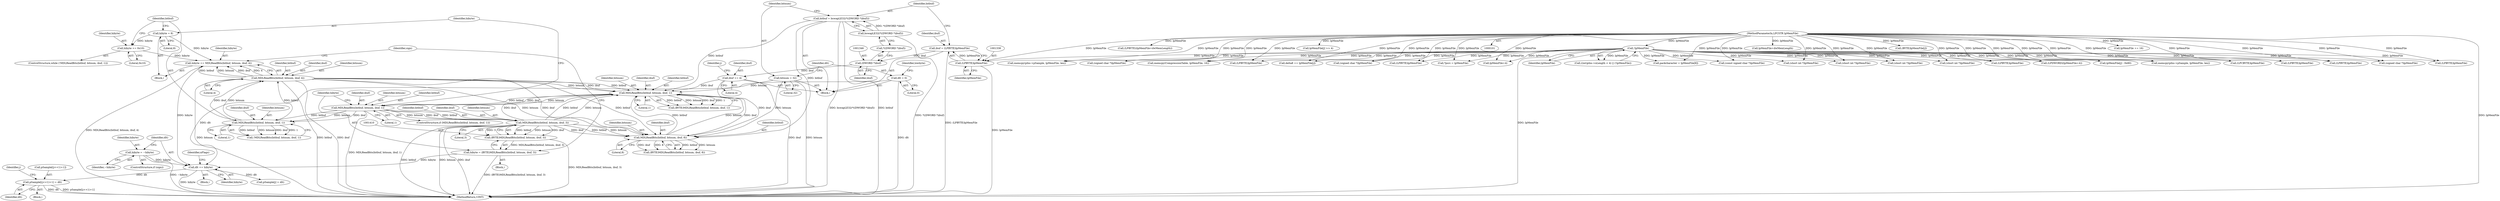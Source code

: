 digraph "0_gstreamer_bc2cdd57d549ab3ba59782e9b395d0cd683fd3ac@array" {
"1001464" [label="(Call,pSample[(j<<1)+1] = dlt)"];
"1001443" [label="(Call,dlt += hibyte)"];
"1001431" [label="(Call,hibyte += MDLReadBits(bitbuf, bitnum, ibuf, 4))"];
"1001433" [label="(Call,MDLReadBits(bitbuf, bitnum, ibuf, 4))"];
"1001423" [label="(Call,MDLReadBits(bitbuf, bitnum, ibuf, 1))"];
"1001401" [label="(Call,MDLReadBits(bitbuf, bitnum, ibuf, 1))"];
"1001395" [label="(Call,MDLReadBits(bitbuf, bitnum, ibuf, 1))"];
"1001386" [label="(Call,MDLReadBits(bitbuf, bitnum, ibuf, 8))"];
"1001341" [label="(Call,bitbuf = bswapLE32(*((DWORD *)ibuf)))"];
"1001343" [label="(Call,bswapLE32(*((DWORD *)ibuf)))"];
"1001411" [label="(Call,MDLReadBits(bitbuf, bitnum, ibuf, 3))"];
"1001349" [label="(Call,bitnum = 32)"];
"1001360" [label="(Call,ibuf += 4)"];
"1001345" [label="(Call,(DWORD *)ibuf)"];
"1001335" [label="(Call,ibuf = (LPBYTE)lpMemFile)"];
"1001337" [label="(Call,(LPBYTE)lpMemFile)"];
"1000131" [label="(Call,!lpMemFile)"];
"1000104" [label="(MethodParameterIn,LPCSTR lpMemFile)"];
"1001428" [label="(Call,hibyte += 0x10)"];
"1001418" [label="(Call,hibyte = 8)"];
"1001407" [label="(Call,hibyte = (BYTE)MDLReadBits(bitbuf, bitnum, ibuf, 3))"];
"1001409" [label="(Call,(BYTE)MDLReadBits(bitbuf, bitnum, ibuf, 3))"];
"1001440" [label="(Call,hibyte = ~hibyte)"];
"1001353" [label="(Call,dlt = 0)"];
"1001510" [label="(Call,lpMemFile+dwMemLength)"];
"1000846" [label="(Call,(short int *)lpMemFile)"];
"1001404" [label="(Identifier,ibuf)"];
"1001387" [label="(Identifier,bitbuf)"];
"1000316" [label="(Call,memcpy(CompressionTable, lpMemFile, 16))"];
"1001740" [label="(Call,(LPBYTE)lpMemFile)"];
"1001436" [label="(Identifier,ibuf)"];
"1001362" [label="(Literal,4)"];
"1001343" [label="(Call,bswapLE32(*((DWORD *)ibuf)))"];
"1001421" [label="(ControlStructure,while (!MDLReadBits(bitbuf, bitnum, ibuf, 1)))"];
"1000347" [label="(Call,(BYTE)lpMemFile[j])"];
"1001353" [label="(Call,dlt = 0)"];
"1001567" [label="(Call,(LPBYTE)lpMemFile)"];
"1001374" [label="(Identifier,j)"];
"1000645" [label="(Call,(signed char *)lpMemFile)"];
"1001411" [label="(Call,MDLReadBits(bitbuf, bitnum, ibuf, 3))"];
"1001415" [label="(Literal,3)"];
"1001441" [label="(Identifier,hibyte)"];
"1001440" [label="(Call,hibyte = ~hibyte)"];
"1001399" [label="(Literal,1)"];
"1001502" [label="(Call,(LPBYTE)lpMemFile)"];
"1001432" [label="(Identifier,hibyte)"];
"1001199" [label="(Call,(LPDWORD)(lpMemFile+4))"];
"1000132" [label="(Identifier,lpMemFile)"];
"1001325" [label="(Block,)"];
"1001017" [label="(Call,(LPBYTE)lpMemFile)"];
"1001366" [label="(Identifier,j)"];
"1001445" [label="(Identifier,hibyte)"];
"1001426" [label="(Identifier,ibuf)"];
"1001427" [label="(Literal,1)"];
"1001450" [label="(Call,pSample[j] = dlt)"];
"1001430" [label="(Literal,0x10)"];
"1001444" [label="(Identifier,dlt)"];
"1001344" [label="(Call,*((DWORD *)ibuf))"];
"1001435" [label="(Identifier,bitnum)"];
"1001384" [label="(Call,(BYTE)MDLReadBits(bitbuf, bitnum, ibuf, 8))"];
"1001390" [label="(Literal,8)"];
"1001360" [label="(Call,ibuf += 4)"];
"1000267" [label="(Call,(const signed char *)lpMemFile)"];
"1001413" [label="(Identifier,bitnum)"];
"1000422" [label="(Call,(short int *)lpMemFile)"];
"1001406" [label="(Block,)"];
"1001393" [label="(Call,(BYTE)MDLReadBits(bitbuf, bitnum, ibuf, 1))"];
"1001345" [label="(Call,(DWORD *)ibuf)"];
"1001354" [label="(Identifier,dlt)"];
"1000320" [label="(Call,lpMemFile += 16)"];
"1000594" [label="(Call,(short int *)lpMemFile)"];
"1001400" [label="(ControlStructure,if (MDLReadBits(bitbuf, bitnum, ibuf, 1)))"];
"1001335" [label="(Call,ibuf = (LPBYTE)lpMemFile)"];
"1001350" [label="(Identifier,bitnum)"];
"1001403" [label="(Identifier,bitnum)"];
"1001358" [label="(Identifier,lowbyte)"];
"1001443" [label="(Call,dlt += hibyte)"];
"1001388" [label="(Identifier,bitnum)"];
"1000539" [label="(Call,(signed char *)lpMemFile)"];
"1001201" [label="(Call,lpMemFile+4)"];
"1001361" [label="(Identifier,ibuf)"];
"1001409" [label="(Call,(BYTE)MDLReadBits(bitbuf, bitnum, ibuf, 3))"];
"1001108" [label="(Call,(short int *)lpMemFile)"];
"1001472" [label="(Identifier,dlt)"];
"1001456" [label="(Block,)"];
"1001347" [label="(Identifier,ibuf)"];
"1001925" [label="(Call,(LPCBYTE)lpMemFile)"];
"1001508" [label="(Call,(LPBYTE)(lpMemFile+dwMemLength))"];
"1001465" [label="(Call,pSample[(j<<1)+1])"];
"1001429" [label="(Identifier,hibyte)"];
"1000468" [label="(Call,memcpy(pIns->pSample, lpMemFile, len))"];
"1001439" [label="(Identifier,sign)"];
"1001420" [label="(Literal,8)"];
"1001274" [label="(Call,delta8 += lpMemFile[j])"];
"1001408" [label="(Identifier,hibyte)"];
"1001418" [label="(Call,hibyte = 8)"];
"1001448" [label="(Identifier,nFlags)"];
"1000240" [label="(Call,lpMemFile[j] - 0x80)"];
"1001182" [label="(Call,packcharacter = lpMemFile[8])"];
"1001407" [label="(Call,hibyte = (BYTE)MDLReadBits(bitbuf, bitnum, ibuf, 3))"];
"1001402" [label="(Identifier,bitbuf)"];
"1001438" [label="(ControlStructure,if (sign))"];
"1001437" [label="(Literal,4)"];
"1001422" [label="(Call,!MDLReadBits(bitbuf, bitnum, ibuf, 1))"];
"1001414" [label="(Identifier,ibuf)"];
"1001419" [label="(Identifier,hibyte)"];
"1001339" [label="(Identifier,lpMemFile)"];
"1001431" [label="(Call,hibyte += MDLReadBits(bitbuf, bitnum, ibuf, 4))"];
"1001342" [label="(Identifier,bitbuf)"];
"1001428" [label="(Call,hibyte += 0x10)"];
"1001351" [label="(Literal,32)"];
"1001395" [label="(Call,MDLReadBits(bitbuf, bitnum, ibuf, 1))"];
"1001442" [label="(Identifier,~hibyte)"];
"1000104" [label="(MethodParameterIn,LPCSTR lpMemFile)"];
"1001464" [label="(Call,pSample[(j<<1)+1] = dlt)"];
"1001424" [label="(Identifier,bitbuf)"];
"1001337" [label="(Call,(LPBYTE)lpMemFile)"];
"1001433" [label="(Call,MDLReadBits(bitbuf, bitnum, ibuf, 4))"];
"1001178" [label="(Call,*psrc = lpMemFile)"];
"1001412" [label="(Identifier,bitbuf)"];
"1000357" [label="(Call,lpMemFile[j] >> 4)"];
"1001401" [label="(Call,MDLReadBits(bitbuf, bitnum, ibuf, 1))"];
"1000123" [label="(Call,((int)pIns->nLength < 4) || (!lpMemFile))"];
"1002047" [label="(MethodReturn,UINT)"];
"1001405" [label="(Literal,1)"];
"1001423" [label="(Call,MDLReadBits(bitbuf, bitnum, ibuf, 1))"];
"1001398" [label="(Identifier,ibuf)"];
"1001389" [label="(Identifier,ibuf)"];
"1000974" [label="(Call,(LPBYTE)lpMemFile)"];
"1001349" [label="(Call,bitnum = 32)"];
"1001355" [label="(Literal,0)"];
"1000731" [label="(Call,(signed char *)lpMemFile)"];
"1001425" [label="(Identifier,bitnum)"];
"1001341" [label="(Call,bitbuf = bswapLE32(*((DWORD *)ibuf)))"];
"1001375" [label="(Block,)"];
"1001417" [label="(Block,)"];
"1001336" [label="(Identifier,ibuf)"];
"1001434" [label="(Identifier,bitbuf)"];
"1002011" [label="(Call,memcpy(pIns->pSample, lpMemFile, len))"];
"1001386" [label="(Call,MDLReadBits(bitbuf, bitnum, ibuf, 8))"];
"1000959" [label="(Call,(LPBYTE)lpMemFile)"];
"1001396" [label="(Identifier,bitbuf)"];
"1001397" [label="(Identifier,bitnum)"];
"1000131" [label="(Call,!lpMemFile)"];
"1001464" -> "1001456"  [label="AST: "];
"1001464" -> "1001472"  [label="CFG: "];
"1001465" -> "1001464"  [label="AST: "];
"1001472" -> "1001464"  [label="AST: "];
"1001374" -> "1001464"  [label="CFG: "];
"1001464" -> "1002047"  [label="DDG: dlt"];
"1001464" -> "1002047"  [label="DDG: pSample[(j<<1)+1]"];
"1001443" -> "1001464"  [label="DDG: dlt"];
"1001443" -> "1001375"  [label="AST: "];
"1001443" -> "1001445"  [label="CFG: "];
"1001444" -> "1001443"  [label="AST: "];
"1001445" -> "1001443"  [label="AST: "];
"1001448" -> "1001443"  [label="CFG: "];
"1001443" -> "1002047"  [label="DDG: hibyte"];
"1001431" -> "1001443"  [label="DDG: hibyte"];
"1001407" -> "1001443"  [label="DDG: hibyte"];
"1001440" -> "1001443"  [label="DDG: hibyte"];
"1001353" -> "1001443"  [label="DDG: dlt"];
"1001443" -> "1001450"  [label="DDG: dlt"];
"1001431" -> "1001417"  [label="AST: "];
"1001431" -> "1001433"  [label="CFG: "];
"1001432" -> "1001431"  [label="AST: "];
"1001433" -> "1001431"  [label="AST: "];
"1001439" -> "1001431"  [label="CFG: "];
"1001431" -> "1002047"  [label="DDG: MDLReadBits(bitbuf, bitnum, ibuf, 4)"];
"1001433" -> "1001431"  [label="DDG: bitbuf"];
"1001433" -> "1001431"  [label="DDG: bitnum"];
"1001433" -> "1001431"  [label="DDG: ibuf"];
"1001433" -> "1001431"  [label="DDG: 4"];
"1001428" -> "1001431"  [label="DDG: hibyte"];
"1001418" -> "1001431"  [label="DDG: hibyte"];
"1001433" -> "1001437"  [label="CFG: "];
"1001434" -> "1001433"  [label="AST: "];
"1001435" -> "1001433"  [label="AST: "];
"1001436" -> "1001433"  [label="AST: "];
"1001437" -> "1001433"  [label="AST: "];
"1001433" -> "1002047"  [label="DDG: ibuf"];
"1001433" -> "1002047"  [label="DDG: bitnum"];
"1001433" -> "1002047"  [label="DDG: bitbuf"];
"1001433" -> "1001386"  [label="DDG: bitbuf"];
"1001433" -> "1001386"  [label="DDG: bitnum"];
"1001433" -> "1001386"  [label="DDG: ibuf"];
"1001433" -> "1001395"  [label="DDG: bitbuf"];
"1001433" -> "1001395"  [label="DDG: bitnum"];
"1001433" -> "1001395"  [label="DDG: ibuf"];
"1001423" -> "1001433"  [label="DDG: bitbuf"];
"1001423" -> "1001433"  [label="DDG: bitnum"];
"1001423" -> "1001433"  [label="DDG: ibuf"];
"1001423" -> "1001422"  [label="AST: "];
"1001423" -> "1001427"  [label="CFG: "];
"1001424" -> "1001423"  [label="AST: "];
"1001425" -> "1001423"  [label="AST: "];
"1001426" -> "1001423"  [label="AST: "];
"1001427" -> "1001423"  [label="AST: "];
"1001422" -> "1001423"  [label="CFG: "];
"1001423" -> "1001422"  [label="DDG: bitbuf"];
"1001423" -> "1001422"  [label="DDG: bitnum"];
"1001423" -> "1001422"  [label="DDG: ibuf"];
"1001423" -> "1001422"  [label="DDG: 1"];
"1001401" -> "1001423"  [label="DDG: bitbuf"];
"1001401" -> "1001423"  [label="DDG: bitnum"];
"1001401" -> "1001423"  [label="DDG: ibuf"];
"1001401" -> "1001400"  [label="AST: "];
"1001401" -> "1001405"  [label="CFG: "];
"1001402" -> "1001401"  [label="AST: "];
"1001403" -> "1001401"  [label="AST: "];
"1001404" -> "1001401"  [label="AST: "];
"1001405" -> "1001401"  [label="AST: "];
"1001408" -> "1001401"  [label="CFG: "];
"1001419" -> "1001401"  [label="CFG: "];
"1001401" -> "1002047"  [label="DDG: MDLReadBits(bitbuf, bitnum, ibuf, 1)"];
"1001395" -> "1001401"  [label="DDG: bitbuf"];
"1001395" -> "1001401"  [label="DDG: bitnum"];
"1001395" -> "1001401"  [label="DDG: ibuf"];
"1001401" -> "1001411"  [label="DDG: bitbuf"];
"1001401" -> "1001411"  [label="DDG: bitnum"];
"1001401" -> "1001411"  [label="DDG: ibuf"];
"1001395" -> "1001393"  [label="AST: "];
"1001395" -> "1001399"  [label="CFG: "];
"1001396" -> "1001395"  [label="AST: "];
"1001397" -> "1001395"  [label="AST: "];
"1001398" -> "1001395"  [label="AST: "];
"1001399" -> "1001395"  [label="AST: "];
"1001393" -> "1001395"  [label="CFG: "];
"1001395" -> "1001393"  [label="DDG: bitbuf"];
"1001395" -> "1001393"  [label="DDG: bitnum"];
"1001395" -> "1001393"  [label="DDG: ibuf"];
"1001395" -> "1001393"  [label="DDG: 1"];
"1001386" -> "1001395"  [label="DDG: bitbuf"];
"1001386" -> "1001395"  [label="DDG: bitnum"];
"1001386" -> "1001395"  [label="DDG: ibuf"];
"1001341" -> "1001395"  [label="DDG: bitbuf"];
"1001411" -> "1001395"  [label="DDG: bitbuf"];
"1001411" -> "1001395"  [label="DDG: bitnum"];
"1001411" -> "1001395"  [label="DDG: ibuf"];
"1001349" -> "1001395"  [label="DDG: bitnum"];
"1001360" -> "1001395"  [label="DDG: ibuf"];
"1001386" -> "1001384"  [label="AST: "];
"1001386" -> "1001390"  [label="CFG: "];
"1001387" -> "1001386"  [label="AST: "];
"1001388" -> "1001386"  [label="AST: "];
"1001389" -> "1001386"  [label="AST: "];
"1001390" -> "1001386"  [label="AST: "];
"1001384" -> "1001386"  [label="CFG: "];
"1001386" -> "1001384"  [label="DDG: bitbuf"];
"1001386" -> "1001384"  [label="DDG: bitnum"];
"1001386" -> "1001384"  [label="DDG: ibuf"];
"1001386" -> "1001384"  [label="DDG: 8"];
"1001341" -> "1001386"  [label="DDG: bitbuf"];
"1001411" -> "1001386"  [label="DDG: bitbuf"];
"1001411" -> "1001386"  [label="DDG: bitnum"];
"1001411" -> "1001386"  [label="DDG: ibuf"];
"1001349" -> "1001386"  [label="DDG: bitnum"];
"1001360" -> "1001386"  [label="DDG: ibuf"];
"1001341" -> "1001325"  [label="AST: "];
"1001341" -> "1001343"  [label="CFG: "];
"1001342" -> "1001341"  [label="AST: "];
"1001343" -> "1001341"  [label="AST: "];
"1001350" -> "1001341"  [label="CFG: "];
"1001341" -> "1002047"  [label="DDG: bitbuf"];
"1001341" -> "1002047"  [label="DDG: bswapLE32(*((DWORD *)ibuf))"];
"1001343" -> "1001341"  [label="DDG: *((DWORD *)ibuf)"];
"1001343" -> "1001344"  [label="CFG: "];
"1001344" -> "1001343"  [label="AST: "];
"1001343" -> "1002047"  [label="DDG: *((DWORD *)ibuf)"];
"1001411" -> "1001409"  [label="AST: "];
"1001411" -> "1001415"  [label="CFG: "];
"1001412" -> "1001411"  [label="AST: "];
"1001413" -> "1001411"  [label="AST: "];
"1001414" -> "1001411"  [label="AST: "];
"1001415" -> "1001411"  [label="AST: "];
"1001409" -> "1001411"  [label="CFG: "];
"1001411" -> "1002047"  [label="DDG: bitbuf"];
"1001411" -> "1002047"  [label="DDG: ibuf"];
"1001411" -> "1002047"  [label="DDG: bitnum"];
"1001411" -> "1001409"  [label="DDG: bitbuf"];
"1001411" -> "1001409"  [label="DDG: bitnum"];
"1001411" -> "1001409"  [label="DDG: ibuf"];
"1001411" -> "1001409"  [label="DDG: 3"];
"1001349" -> "1001325"  [label="AST: "];
"1001349" -> "1001351"  [label="CFG: "];
"1001350" -> "1001349"  [label="AST: "];
"1001351" -> "1001349"  [label="AST: "];
"1001354" -> "1001349"  [label="CFG: "];
"1001349" -> "1002047"  [label="DDG: bitnum"];
"1001360" -> "1001325"  [label="AST: "];
"1001360" -> "1001362"  [label="CFG: "];
"1001361" -> "1001360"  [label="AST: "];
"1001362" -> "1001360"  [label="AST: "];
"1001366" -> "1001360"  [label="CFG: "];
"1001360" -> "1002047"  [label="DDG: ibuf"];
"1001345" -> "1001360"  [label="DDG: ibuf"];
"1001345" -> "1001344"  [label="AST: "];
"1001345" -> "1001347"  [label="CFG: "];
"1001346" -> "1001345"  [label="AST: "];
"1001347" -> "1001345"  [label="AST: "];
"1001344" -> "1001345"  [label="CFG: "];
"1001335" -> "1001345"  [label="DDG: ibuf"];
"1001335" -> "1001325"  [label="AST: "];
"1001335" -> "1001337"  [label="CFG: "];
"1001336" -> "1001335"  [label="AST: "];
"1001337" -> "1001335"  [label="AST: "];
"1001342" -> "1001335"  [label="CFG: "];
"1001335" -> "1002047"  [label="DDG: (LPBYTE)lpMemFile"];
"1001337" -> "1001335"  [label="DDG: lpMemFile"];
"1001337" -> "1001339"  [label="CFG: "];
"1001338" -> "1001337"  [label="AST: "];
"1001339" -> "1001337"  [label="AST: "];
"1001337" -> "1002047"  [label="DDG: lpMemFile"];
"1000131" -> "1001337"  [label="DDG: lpMemFile"];
"1000104" -> "1001337"  [label="DDG: lpMemFile"];
"1000131" -> "1000123"  [label="AST: "];
"1000131" -> "1000132"  [label="CFG: "];
"1000132" -> "1000131"  [label="AST: "];
"1000123" -> "1000131"  [label="CFG: "];
"1000131" -> "1002047"  [label="DDG: lpMemFile"];
"1000131" -> "1000123"  [label="DDG: lpMemFile"];
"1000104" -> "1000131"  [label="DDG: lpMemFile"];
"1000131" -> "1000240"  [label="DDG: lpMemFile"];
"1000131" -> "1000267"  [label="DDG: lpMemFile"];
"1000131" -> "1000316"  [label="DDG: lpMemFile"];
"1000131" -> "1000422"  [label="DDG: lpMemFile"];
"1000131" -> "1000468"  [label="DDG: lpMemFile"];
"1000131" -> "1000539"  [label="DDG: lpMemFile"];
"1000131" -> "1000594"  [label="DDG: lpMemFile"];
"1000131" -> "1000645"  [label="DDG: lpMemFile"];
"1000131" -> "1000731"  [label="DDG: lpMemFile"];
"1000131" -> "1000846"  [label="DDG: lpMemFile"];
"1000131" -> "1000959"  [label="DDG: lpMemFile"];
"1000131" -> "1000974"  [label="DDG: lpMemFile"];
"1000131" -> "1001017"  [label="DDG: lpMemFile"];
"1000131" -> "1001108"  [label="DDG: lpMemFile"];
"1000131" -> "1001178"  [label="DDG: lpMemFile"];
"1000131" -> "1001182"  [label="DDG: lpMemFile"];
"1000131" -> "1001199"  [label="DDG: lpMemFile"];
"1000131" -> "1001201"  [label="DDG: lpMemFile"];
"1000131" -> "1001274"  [label="DDG: lpMemFile"];
"1000131" -> "1001502"  [label="DDG: lpMemFile"];
"1000131" -> "1001567"  [label="DDG: lpMemFile"];
"1000131" -> "1001740"  [label="DDG: lpMemFile"];
"1000131" -> "1001925"  [label="DDG: lpMemFile"];
"1000131" -> "1002011"  [label="DDG: lpMemFile"];
"1000104" -> "1000101"  [label="AST: "];
"1000104" -> "1002047"  [label="DDG: lpMemFile"];
"1000104" -> "1000240"  [label="DDG: lpMemFile"];
"1000104" -> "1000267"  [label="DDG: lpMemFile"];
"1000104" -> "1000316"  [label="DDG: lpMemFile"];
"1000104" -> "1000320"  [label="DDG: lpMemFile"];
"1000104" -> "1000347"  [label="DDG: lpMemFile"];
"1000104" -> "1000357"  [label="DDG: lpMemFile"];
"1000104" -> "1000422"  [label="DDG: lpMemFile"];
"1000104" -> "1000468"  [label="DDG: lpMemFile"];
"1000104" -> "1000539"  [label="DDG: lpMemFile"];
"1000104" -> "1000594"  [label="DDG: lpMemFile"];
"1000104" -> "1000645"  [label="DDG: lpMemFile"];
"1000104" -> "1000731"  [label="DDG: lpMemFile"];
"1000104" -> "1000846"  [label="DDG: lpMemFile"];
"1000104" -> "1000959"  [label="DDG: lpMemFile"];
"1000104" -> "1000974"  [label="DDG: lpMemFile"];
"1000104" -> "1001017"  [label="DDG: lpMemFile"];
"1000104" -> "1001108"  [label="DDG: lpMemFile"];
"1000104" -> "1001178"  [label="DDG: lpMemFile"];
"1000104" -> "1001182"  [label="DDG: lpMemFile"];
"1000104" -> "1001199"  [label="DDG: lpMemFile"];
"1000104" -> "1001201"  [label="DDG: lpMemFile"];
"1000104" -> "1001274"  [label="DDG: lpMemFile"];
"1000104" -> "1001502"  [label="DDG: lpMemFile"];
"1000104" -> "1001508"  [label="DDG: lpMemFile"];
"1000104" -> "1001510"  [label="DDG: lpMemFile"];
"1000104" -> "1001567"  [label="DDG: lpMemFile"];
"1000104" -> "1001740"  [label="DDG: lpMemFile"];
"1000104" -> "1001925"  [label="DDG: lpMemFile"];
"1000104" -> "1002011"  [label="DDG: lpMemFile"];
"1001428" -> "1001421"  [label="AST: "];
"1001428" -> "1001430"  [label="CFG: "];
"1001429" -> "1001428"  [label="AST: "];
"1001430" -> "1001428"  [label="AST: "];
"1001424" -> "1001428"  [label="CFG: "];
"1001418" -> "1001428"  [label="DDG: hibyte"];
"1001418" -> "1001417"  [label="AST: "];
"1001418" -> "1001420"  [label="CFG: "];
"1001419" -> "1001418"  [label="AST: "];
"1001420" -> "1001418"  [label="AST: "];
"1001424" -> "1001418"  [label="CFG: "];
"1001407" -> "1001406"  [label="AST: "];
"1001407" -> "1001409"  [label="CFG: "];
"1001408" -> "1001407"  [label="AST: "];
"1001409" -> "1001407"  [label="AST: "];
"1001439" -> "1001407"  [label="CFG: "];
"1001407" -> "1002047"  [label="DDG: (BYTE)MDLReadBits(bitbuf, bitnum, ibuf, 3)"];
"1001409" -> "1001407"  [label="DDG: MDLReadBits(bitbuf, bitnum, ibuf, 3)"];
"1001410" -> "1001409"  [label="AST: "];
"1001409" -> "1002047"  [label="DDG: MDLReadBits(bitbuf, bitnum, ibuf, 3)"];
"1001440" -> "1001438"  [label="AST: "];
"1001440" -> "1001442"  [label="CFG: "];
"1001441" -> "1001440"  [label="AST: "];
"1001442" -> "1001440"  [label="AST: "];
"1001444" -> "1001440"  [label="CFG: "];
"1001440" -> "1002047"  [label="DDG: ~hibyte"];
"1001353" -> "1001325"  [label="AST: "];
"1001353" -> "1001355"  [label="CFG: "];
"1001354" -> "1001353"  [label="AST: "];
"1001355" -> "1001353"  [label="AST: "];
"1001358" -> "1001353"  [label="CFG: "];
"1001353" -> "1002047"  [label="DDG: dlt"];
}
